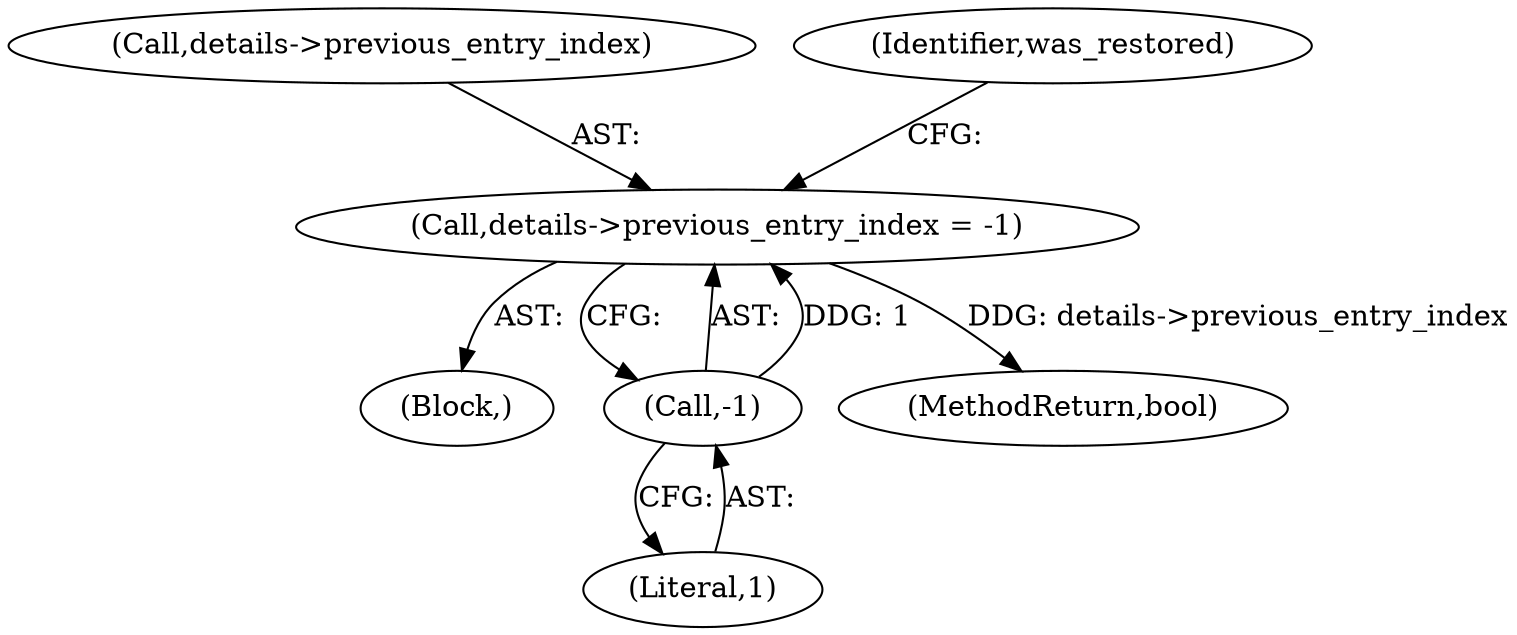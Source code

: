 digraph "0_Chrome_c050720e317e5223bcbdcaafb816befa789ceaa9@pointer" {
"1000147" [label="(Call,details->previous_entry_index = -1)"];
"1000151" [label="(Call,-1)"];
"1000141" [label="(Block,)"];
"1000462" [label="(MethodReturn,bool)"];
"1000148" [label="(Call,details->previous_entry_index)"];
"1000155" [label="(Identifier,was_restored)"];
"1000151" [label="(Call,-1)"];
"1000152" [label="(Literal,1)"];
"1000147" [label="(Call,details->previous_entry_index = -1)"];
"1000147" -> "1000141"  [label="AST: "];
"1000147" -> "1000151"  [label="CFG: "];
"1000148" -> "1000147"  [label="AST: "];
"1000151" -> "1000147"  [label="AST: "];
"1000155" -> "1000147"  [label="CFG: "];
"1000147" -> "1000462"  [label="DDG: details->previous_entry_index"];
"1000151" -> "1000147"  [label="DDG: 1"];
"1000151" -> "1000152"  [label="CFG: "];
"1000152" -> "1000151"  [label="AST: "];
}
